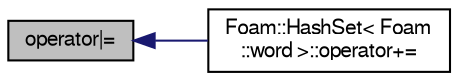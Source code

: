 digraph "operator|="
{
  bgcolor="transparent";
  edge [fontname="FreeSans",fontsize="10",labelfontname="FreeSans",labelfontsize="10"];
  node [fontname="FreeSans",fontsize="10",shape=record];
  rankdir="LR";
  Node1 [label="operator\|=",height=0.2,width=0.4,color="black", fillcolor="grey75", style="filled" fontcolor="black"];
  Node1 -> Node2 [dir="back",color="midnightblue",fontsize="10",style="solid",fontname="FreeSans"];
  Node2 [label="Foam::HashSet\< Foam\l::word \>::operator+=",height=0.2,width=0.4,color="black",URL="$a00957.html#aa3fa0853a30a68cf07a2ae9909c338aa",tooltip="Add entries listed in the given HashSet to this HashSet. "];
}
